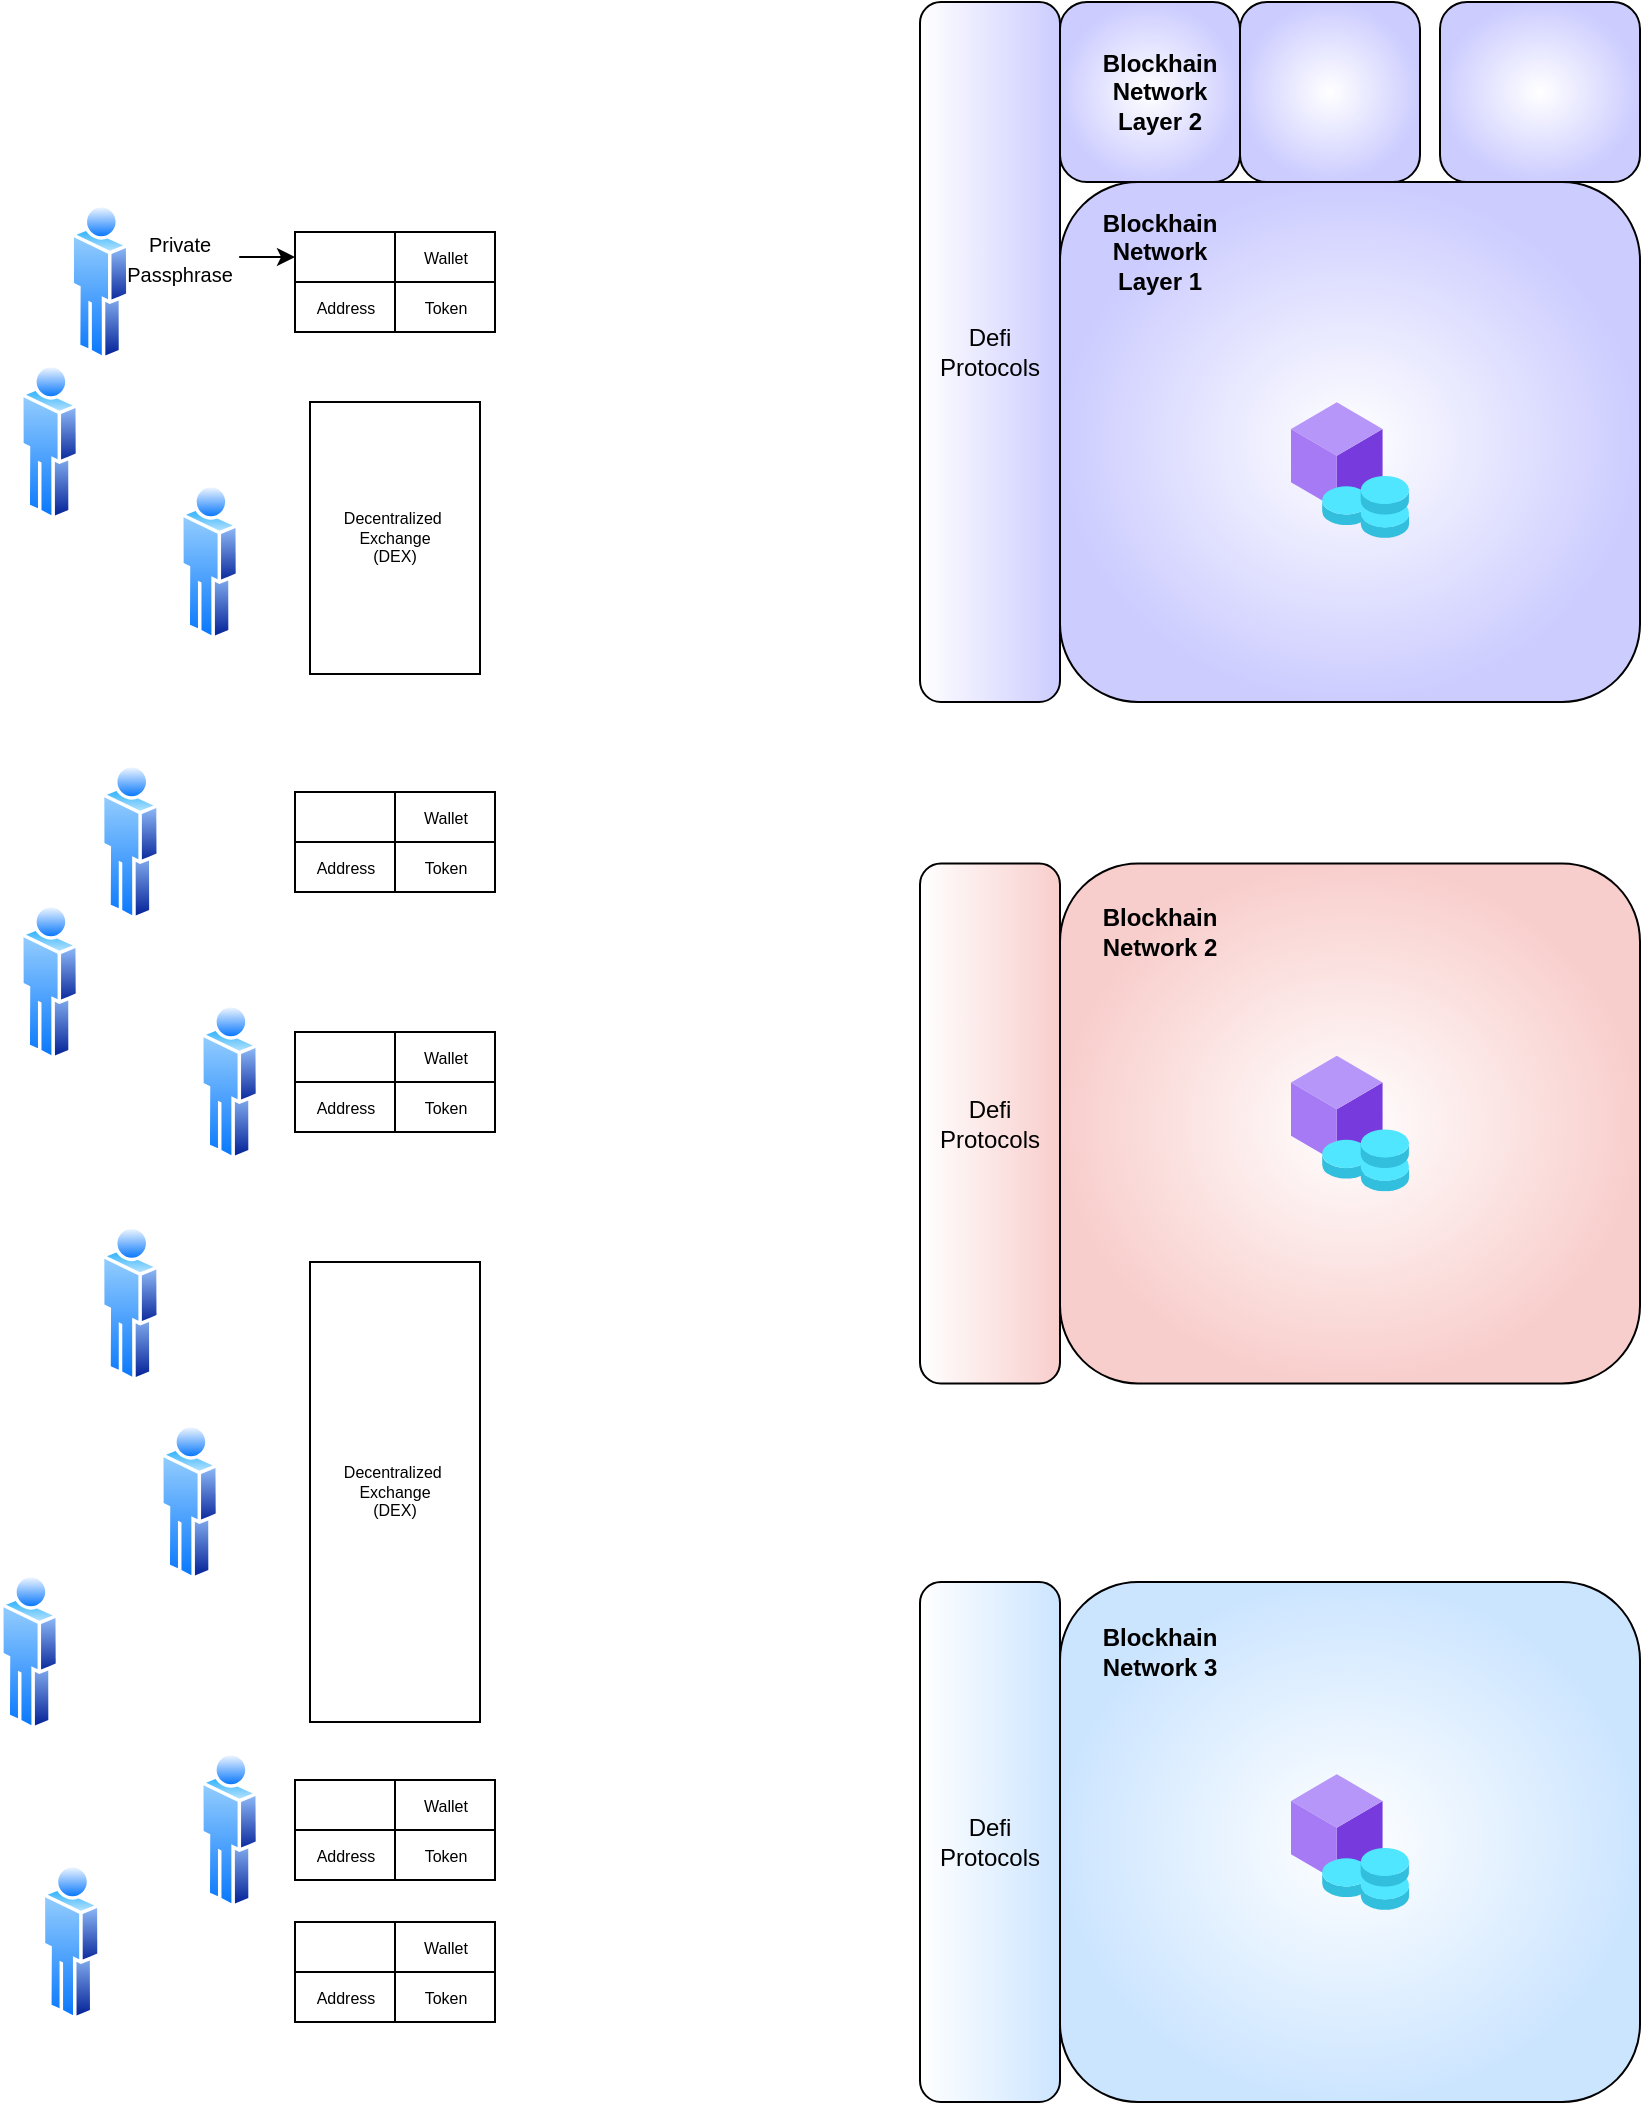 <mxfile version="19.0.2" type="device"><diagram id="m5bD9ugOHAQo--vXcVuv" name="Page-1"><mxGraphModel dx="593" dy="1645" grid="1" gridSize="10" guides="1" tooltips="1" connect="1" arrows="1" fold="1" page="1" pageScale="1" pageWidth="850" pageHeight="1100" math="0" shadow="0"><root><mxCell id="0"/><mxCell id="1" parent="0"/><mxCell id="DUI82cbFIlveigSzcF3F-4" value="" style="rounded=1;whiteSpace=wrap;html=1;fillColor=default;gradientColor=#CCE5FF;gradientDirection=radial;" parent="1" vertex="1"><mxGeometry x="660" y="750" width="290" height="260" as="geometry"/></mxCell><mxCell id="DUI82cbFIlveigSzcF3F-5" value="" style="rounded=1;whiteSpace=wrap;html=1;fillColor=default;gradientColor=#CCCCFF;gradientDirection=radial;" parent="1" vertex="1"><mxGeometry x="660" y="50" width="290" height="260" as="geometry"/></mxCell><mxCell id="DUI82cbFIlveigSzcF3F-6" value="" style="rounded=1;whiteSpace=wrap;html=1;fillColor=default;gradientColor=#F8CECC;gradientDirection=radial;" parent="1" vertex="1"><mxGeometry x="660" y="390.75" width="290" height="260" as="geometry"/></mxCell><mxCell id="DUI82cbFIlveigSzcF3F-8" value="" style="aspect=fixed;html=1;points=[];align=center;image;fontSize=12;image=img/lib/azure2/blockchain/Azure_Token_Service.svg;fillColor=default;gradientColor=#F8CECC;gradientDirection=radial;" parent="1" vertex="1"><mxGeometry x="775.5" y="846" width="59" height="68" as="geometry"/></mxCell><mxCell id="DUI82cbFIlveigSzcF3F-9" value="" style="aspect=fixed;html=1;points=[];align=center;image;fontSize=12;image=img/lib/azure2/blockchain/Azure_Token_Service.svg;fillColor=default;gradientColor=#F8CECC;gradientDirection=radial;" parent="1" vertex="1"><mxGeometry x="775.5" y="160" width="59" height="68" as="geometry"/></mxCell><mxCell id="DUI82cbFIlveigSzcF3F-11" value="" style="aspect=fixed;html=1;points=[];align=center;image;fontSize=12;image=img/lib/azure2/blockchain/Azure_Token_Service.svg;fillColor=default;gradientColor=#F8CECC;gradientDirection=radial;" parent="1" vertex="1"><mxGeometry x="775.5" y="486.75" width="59" height="68" as="geometry"/></mxCell><mxCell id="DUI82cbFIlveigSzcF3F-14" value="&lt;b&gt;Blockhain Network Layer 1&lt;/b&gt;" style="text;html=1;strokeColor=none;fillColor=none;align=center;verticalAlign=middle;whiteSpace=wrap;rounded=0;" parent="1" vertex="1"><mxGeometry x="680" y="70" width="60" height="30" as="geometry"/></mxCell><mxCell id="DUI82cbFIlveigSzcF3F-15" value="&lt;b&gt;Blockhain Network 2&lt;/b&gt;" style="text;html=1;strokeColor=none;fillColor=none;align=center;verticalAlign=middle;whiteSpace=wrap;rounded=0;" parent="1" vertex="1"><mxGeometry x="675" y="410" width="70" height="30" as="geometry"/></mxCell><mxCell id="DUI82cbFIlveigSzcF3F-16" value="&lt;b&gt;Blockhain Network 3&lt;/b&gt;" style="text;html=1;strokeColor=none;fillColor=none;align=center;verticalAlign=middle;whiteSpace=wrap;rounded=0;" parent="1" vertex="1"><mxGeometry x="675" y="770" width="70" height="30" as="geometry"/></mxCell><mxCell id="DUI82cbFIlveigSzcF3F-17" value="" style="aspect=fixed;perimeter=ellipsePerimeter;html=1;align=center;shadow=0;dashed=0;spacingTop=3;image;image=img/lib/active_directory/user.svg;fillColor=default;gradientColor=#F8CECC;gradientDirection=radial;" parent="1" vertex="1"><mxGeometry x="165.2" y="60" width="29.6" height="80" as="geometry"/></mxCell><mxCell id="DUI82cbFIlveigSzcF3F-21" value="" style="aspect=fixed;perimeter=ellipsePerimeter;html=1;align=center;shadow=0;dashed=0;spacingTop=3;image;image=img/lib/active_directory/user.svg;fillColor=default;gradientColor=#F8CECC;gradientDirection=radial;" parent="1" vertex="1"><mxGeometry x="140" y="140" width="29.6" height="80" as="geometry"/></mxCell><mxCell id="DUI82cbFIlveigSzcF3F-22" value="" style="aspect=fixed;perimeter=ellipsePerimeter;html=1;align=center;shadow=0;dashed=0;spacingTop=3;image;image=img/lib/active_directory/user.svg;fillColor=default;gradientColor=#F8CECC;gradientDirection=radial;" parent="1" vertex="1"><mxGeometry x="220" y="200" width="29.6" height="80" as="geometry"/></mxCell><mxCell id="DUI82cbFIlveigSzcF3F-24" value="" style="aspect=fixed;perimeter=ellipsePerimeter;html=1;align=center;shadow=0;dashed=0;spacingTop=3;image;image=img/lib/active_directory/user.svg;fillColor=default;gradientColor=#F8CECC;gradientDirection=radial;" parent="1" vertex="1"><mxGeometry x="180.4" y="340" width="29.6" height="80" as="geometry"/></mxCell><mxCell id="DUI82cbFIlveigSzcF3F-25" value="" style="aspect=fixed;perimeter=ellipsePerimeter;html=1;align=center;shadow=0;dashed=0;spacingTop=3;image;image=img/lib/active_directory/user.svg;fillColor=default;gradientColor=#F8CECC;gradientDirection=radial;" parent="1" vertex="1"><mxGeometry x="140" y="410" width="29.6" height="80" as="geometry"/></mxCell><mxCell id="DUI82cbFIlveigSzcF3F-26" value="" style="aspect=fixed;perimeter=ellipsePerimeter;html=1;align=center;shadow=0;dashed=0;spacingTop=3;image;image=img/lib/active_directory/user.svg;fillColor=default;gradientColor=#F8CECC;gradientDirection=radial;" parent="1" vertex="1"><mxGeometry x="230" y="460" width="29.6" height="80" as="geometry"/></mxCell><mxCell id="DUI82cbFIlveigSzcF3F-27" value="" style="aspect=fixed;perimeter=ellipsePerimeter;html=1;align=center;shadow=0;dashed=0;spacingTop=3;image;image=img/lib/active_directory/user.svg;fillColor=default;gradientColor=#F8CECC;gradientDirection=radial;" parent="1" vertex="1"><mxGeometry x="150.8" y="890" width="29.6" height="80" as="geometry"/></mxCell><mxCell id="DUI82cbFIlveigSzcF3F-28" value="" style="aspect=fixed;perimeter=ellipsePerimeter;html=1;align=center;shadow=0;dashed=0;spacingTop=3;image;image=img/lib/active_directory/user.svg;fillColor=default;gradientColor=#F8CECC;gradientDirection=radial;" parent="1" vertex="1"><mxGeometry x="130" y="745" width="29.6" height="80" as="geometry"/></mxCell><mxCell id="DUI82cbFIlveigSzcF3F-29" value="" style="aspect=fixed;perimeter=ellipsePerimeter;html=1;align=center;shadow=0;dashed=0;spacingTop=3;image;image=img/lib/active_directory/user.svg;fillColor=default;gradientColor=#F8CECC;gradientDirection=radial;" parent="1" vertex="1"><mxGeometry x="230" y="834" width="29.6" height="80" as="geometry"/></mxCell><mxCell id="DUI82cbFIlveigSzcF3F-30" value="" style="aspect=fixed;perimeter=ellipsePerimeter;html=1;align=center;shadow=0;dashed=0;spacingTop=3;image;image=img/lib/active_directory/user.svg;fillColor=default;gradientColor=#F8CECC;gradientDirection=radial;" parent="1" vertex="1"><mxGeometry x="210" y="670" width="29.6" height="80" as="geometry"/></mxCell><mxCell id="DUI82cbFIlveigSzcF3F-31" value="" style="aspect=fixed;perimeter=ellipsePerimeter;html=1;align=center;shadow=0;dashed=0;spacingTop=3;image;image=img/lib/active_directory/user.svg;fillColor=default;gradientColor=#F8CECC;gradientDirection=radial;" parent="1" vertex="1"><mxGeometry x="180.4" y="570.75" width="29.6" height="80" as="geometry"/></mxCell><mxCell id="DUI82cbFIlveigSzcF3F-32" value="" style="rounded=0;whiteSpace=wrap;html=1;fontSize=8;fillColor=default;gradientColor=#FFFFFF;gradientDirection=north;" parent="1" vertex="1"><mxGeometry x="277.5" y="75" width="50" height="25" as="geometry"/></mxCell><mxCell id="DUI82cbFIlveigSzcF3F-34" value="Address" style="rounded=0;whiteSpace=wrap;html=1;fontSize=8;fillColor=default;gradientColor=#FFFFFF;gradientDirection=north;" parent="1" vertex="1"><mxGeometry x="277.5" y="100" width="50" height="25" as="geometry"/></mxCell><mxCell id="DUI82cbFIlveigSzcF3F-35" value="Token" style="rounded=0;whiteSpace=wrap;html=1;fontSize=8;fillColor=default;gradientColor=#FFFFFF;gradientDirection=north;" parent="1" vertex="1"><mxGeometry x="327.5" y="100" width="50" height="25" as="geometry"/></mxCell><mxCell id="DUI82cbFIlveigSzcF3F-36" value="Wallet" style="rounded=0;whiteSpace=wrap;html=1;fontSize=8;fillColor=default;gradientColor=#FFFFFF;gradientDirection=north;" parent="1" vertex="1"><mxGeometry x="327.5" y="75" width="50" height="25" as="geometry"/></mxCell><mxCell id="DUI82cbFIlveigSzcF3F-38" value="Decentralized&amp;nbsp;&lt;br&gt;Exchange&lt;br&gt;(DEX)" style="rounded=0;whiteSpace=wrap;html=1;fontSize=8;fillColor=default;gradientColor=#FFFFFF;gradientDirection=north;" parent="1" vertex="1"><mxGeometry x="285" y="160" width="85" height="136" as="geometry"/></mxCell><mxCell id="DUI82cbFIlveigSzcF3F-39" value="" style="rounded=0;whiteSpace=wrap;html=1;fontSize=8;fillColor=default;gradientColor=#FFFFFF;gradientDirection=north;" parent="1" vertex="1"><mxGeometry x="277.5" y="355" width="50" height="25" as="geometry"/></mxCell><mxCell id="DUI82cbFIlveigSzcF3F-40" value="Address" style="rounded=0;whiteSpace=wrap;html=1;fontSize=8;fillColor=default;gradientColor=#FFFFFF;gradientDirection=north;" parent="1" vertex="1"><mxGeometry x="277.5" y="380" width="50" height="25" as="geometry"/></mxCell><mxCell id="DUI82cbFIlveigSzcF3F-41" value="Token" style="rounded=0;whiteSpace=wrap;html=1;fontSize=8;fillColor=default;gradientColor=#FFFFFF;gradientDirection=north;" parent="1" vertex="1"><mxGeometry x="327.5" y="380" width="50" height="25" as="geometry"/></mxCell><mxCell id="DUI82cbFIlveigSzcF3F-42" value="Wallet" style="rounded=0;whiteSpace=wrap;html=1;fontSize=8;fillColor=default;gradientColor=#FFFFFF;gradientDirection=north;" parent="1" vertex="1"><mxGeometry x="327.5" y="355" width="50" height="25" as="geometry"/></mxCell><mxCell id="DUI82cbFIlveigSzcF3F-43" value="" style="rounded=0;whiteSpace=wrap;html=1;fontSize=8;fillColor=default;gradientColor=#FFFFFF;gradientDirection=north;" parent="1" vertex="1"><mxGeometry x="277.5" y="475" width="50" height="25" as="geometry"/></mxCell><mxCell id="DUI82cbFIlveigSzcF3F-44" value="Address" style="rounded=0;whiteSpace=wrap;html=1;fontSize=8;fillColor=default;gradientColor=#FFFFFF;gradientDirection=north;" parent="1" vertex="1"><mxGeometry x="277.5" y="500" width="50" height="25" as="geometry"/></mxCell><mxCell id="DUI82cbFIlveigSzcF3F-45" value="Token" style="rounded=0;whiteSpace=wrap;html=1;fontSize=8;fillColor=default;gradientColor=#FFFFFF;gradientDirection=north;" parent="1" vertex="1"><mxGeometry x="327.5" y="500" width="50" height="25" as="geometry"/></mxCell><mxCell id="DUI82cbFIlveigSzcF3F-46" value="Wallet" style="rounded=0;whiteSpace=wrap;html=1;fontSize=8;fillColor=default;gradientColor=#FFFFFF;gradientDirection=north;" parent="1" vertex="1"><mxGeometry x="327.5" y="475" width="50" height="25" as="geometry"/></mxCell><mxCell id="DUI82cbFIlveigSzcF3F-47" value="Decentralized&amp;nbsp;&lt;br&gt;Exchange&lt;br&gt;(DEX)" style="rounded=0;whiteSpace=wrap;html=1;fontSize=8;fillColor=default;gradientColor=#FFFFFF;gradientDirection=north;" parent="1" vertex="1"><mxGeometry x="285" y="590" width="85" height="230" as="geometry"/></mxCell><mxCell id="DUI82cbFIlveigSzcF3F-48" value="Defi Protocols" style="rounded=1;whiteSpace=wrap;html=1;fillColor=default;gradientColor=#CCCCFF;gradientDirection=east;" parent="1" vertex="1"><mxGeometry x="590" y="-40" width="70" height="350" as="geometry"/></mxCell><mxCell id="DUI82cbFIlveigSzcF3F-49" value="&lt;span style=&quot;&quot;&gt;Defi Protocols&lt;/span&gt;" style="rounded=1;whiteSpace=wrap;html=1;fillColor=default;gradientColor=#F8CECC;gradientDirection=east;" parent="1" vertex="1"><mxGeometry x="590" y="390.75" width="70" height="260" as="geometry"/></mxCell><mxCell id="DUI82cbFIlveigSzcF3F-50" value="&lt;span style=&quot;&quot;&gt;Defi Protocols&lt;/span&gt;" style="rounded=1;whiteSpace=wrap;html=1;fillColor=default;gradientColor=#CCE5FF;gradientDirection=east;" parent="1" vertex="1"><mxGeometry x="590" y="750" width="70" height="260" as="geometry"/></mxCell><mxCell id="AGeANQKpCpaPDa2Agt7x-1" value="" style="rounded=0;whiteSpace=wrap;html=1;fontSize=8;fillColor=default;gradientColor=#FFFFFF;gradientDirection=north;" vertex="1" parent="1"><mxGeometry x="277.5" y="849" width="50" height="25" as="geometry"/></mxCell><mxCell id="AGeANQKpCpaPDa2Agt7x-2" value="Address" style="rounded=0;whiteSpace=wrap;html=1;fontSize=8;fillColor=default;gradientColor=#FFFFFF;gradientDirection=north;" vertex="1" parent="1"><mxGeometry x="277.5" y="874" width="50" height="25" as="geometry"/></mxCell><mxCell id="AGeANQKpCpaPDa2Agt7x-3" value="Token" style="rounded=0;whiteSpace=wrap;html=1;fontSize=8;fillColor=default;gradientColor=#FFFFFF;gradientDirection=north;" vertex="1" parent="1"><mxGeometry x="327.5" y="874" width="50" height="25" as="geometry"/></mxCell><mxCell id="AGeANQKpCpaPDa2Agt7x-4" value="Wallet" style="rounded=0;whiteSpace=wrap;html=1;fontSize=8;fillColor=default;gradientColor=#FFFFFF;gradientDirection=north;" vertex="1" parent="1"><mxGeometry x="327.5" y="849" width="50" height="25" as="geometry"/></mxCell><mxCell id="AGeANQKpCpaPDa2Agt7x-5" value="" style="rounded=0;whiteSpace=wrap;html=1;fontSize=8;fillColor=default;gradientColor=#FFFFFF;gradientDirection=north;" vertex="1" parent="1"><mxGeometry x="277.5" y="920" width="50" height="25" as="geometry"/></mxCell><mxCell id="AGeANQKpCpaPDa2Agt7x-6" value="Address" style="rounded=0;whiteSpace=wrap;html=1;fontSize=8;fillColor=default;gradientColor=#FFFFFF;gradientDirection=north;" vertex="1" parent="1"><mxGeometry x="277.5" y="945" width="50" height="25" as="geometry"/></mxCell><mxCell id="AGeANQKpCpaPDa2Agt7x-7" value="Token" style="rounded=0;whiteSpace=wrap;html=1;fontSize=8;fillColor=default;gradientColor=#FFFFFF;gradientDirection=north;" vertex="1" parent="1"><mxGeometry x="327.5" y="945" width="50" height="25" as="geometry"/></mxCell><mxCell id="AGeANQKpCpaPDa2Agt7x-8" value="Wallet" style="rounded=0;whiteSpace=wrap;html=1;fontSize=8;fillColor=default;gradientColor=#FFFFFF;gradientDirection=north;" vertex="1" parent="1"><mxGeometry x="327.5" y="920" width="50" height="25" as="geometry"/></mxCell><mxCell id="AGeANQKpCpaPDa2Agt7x-11" style="edgeStyle=orthogonalEdgeStyle;rounded=0;orthogonalLoop=1;jettySize=auto;html=1;exitX=1;exitY=0.5;exitDx=0;exitDy=0;fontSize=10;" edge="1" parent="1" source="AGeANQKpCpaPDa2Agt7x-9" target="DUI82cbFIlveigSzcF3F-32"><mxGeometry relative="1" as="geometry"/></mxCell><mxCell id="AGeANQKpCpaPDa2Agt7x-9" value="&lt;font style=&quot;font-size: 10px;&quot;&gt;Private&lt;br&gt;Passphrase&lt;/font&gt;" style="text;html=1;strokeColor=none;fillColor=none;align=center;verticalAlign=middle;whiteSpace=wrap;rounded=0;" vertex="1" parent="1"><mxGeometry x="189.6" y="72.5" width="60" height="30" as="geometry"/></mxCell><mxCell id="AGeANQKpCpaPDa2Agt7x-12" value="" style="rounded=1;whiteSpace=wrap;html=1;fillColor=default;gradientColor=#CCCCFF;gradientDirection=radial;" vertex="1" parent="1"><mxGeometry x="660" y="-40" width="90" height="90" as="geometry"/></mxCell><mxCell id="AGeANQKpCpaPDa2Agt7x-15" value="&lt;b&gt;Blockhain Network Layer 2&lt;/b&gt;" style="text;html=1;strokeColor=none;fillColor=none;align=center;verticalAlign=middle;whiteSpace=wrap;rounded=0;" vertex="1" parent="1"><mxGeometry x="680" y="-10" width="60" height="30" as="geometry"/></mxCell><mxCell id="AGeANQKpCpaPDa2Agt7x-16" value="" style="rounded=1;whiteSpace=wrap;html=1;fillColor=default;gradientColor=#CCCCFF;gradientDirection=radial;" vertex="1" parent="1"><mxGeometry x="750" y="-40" width="90" height="90" as="geometry"/></mxCell><mxCell id="AGeANQKpCpaPDa2Agt7x-17" value="" style="rounded=1;whiteSpace=wrap;html=1;fillColor=default;gradientColor=#CCCCFF;gradientDirection=radial;" vertex="1" parent="1"><mxGeometry x="850" y="-40" width="100" height="90" as="geometry"/></mxCell></root></mxGraphModel></diagram></mxfile>